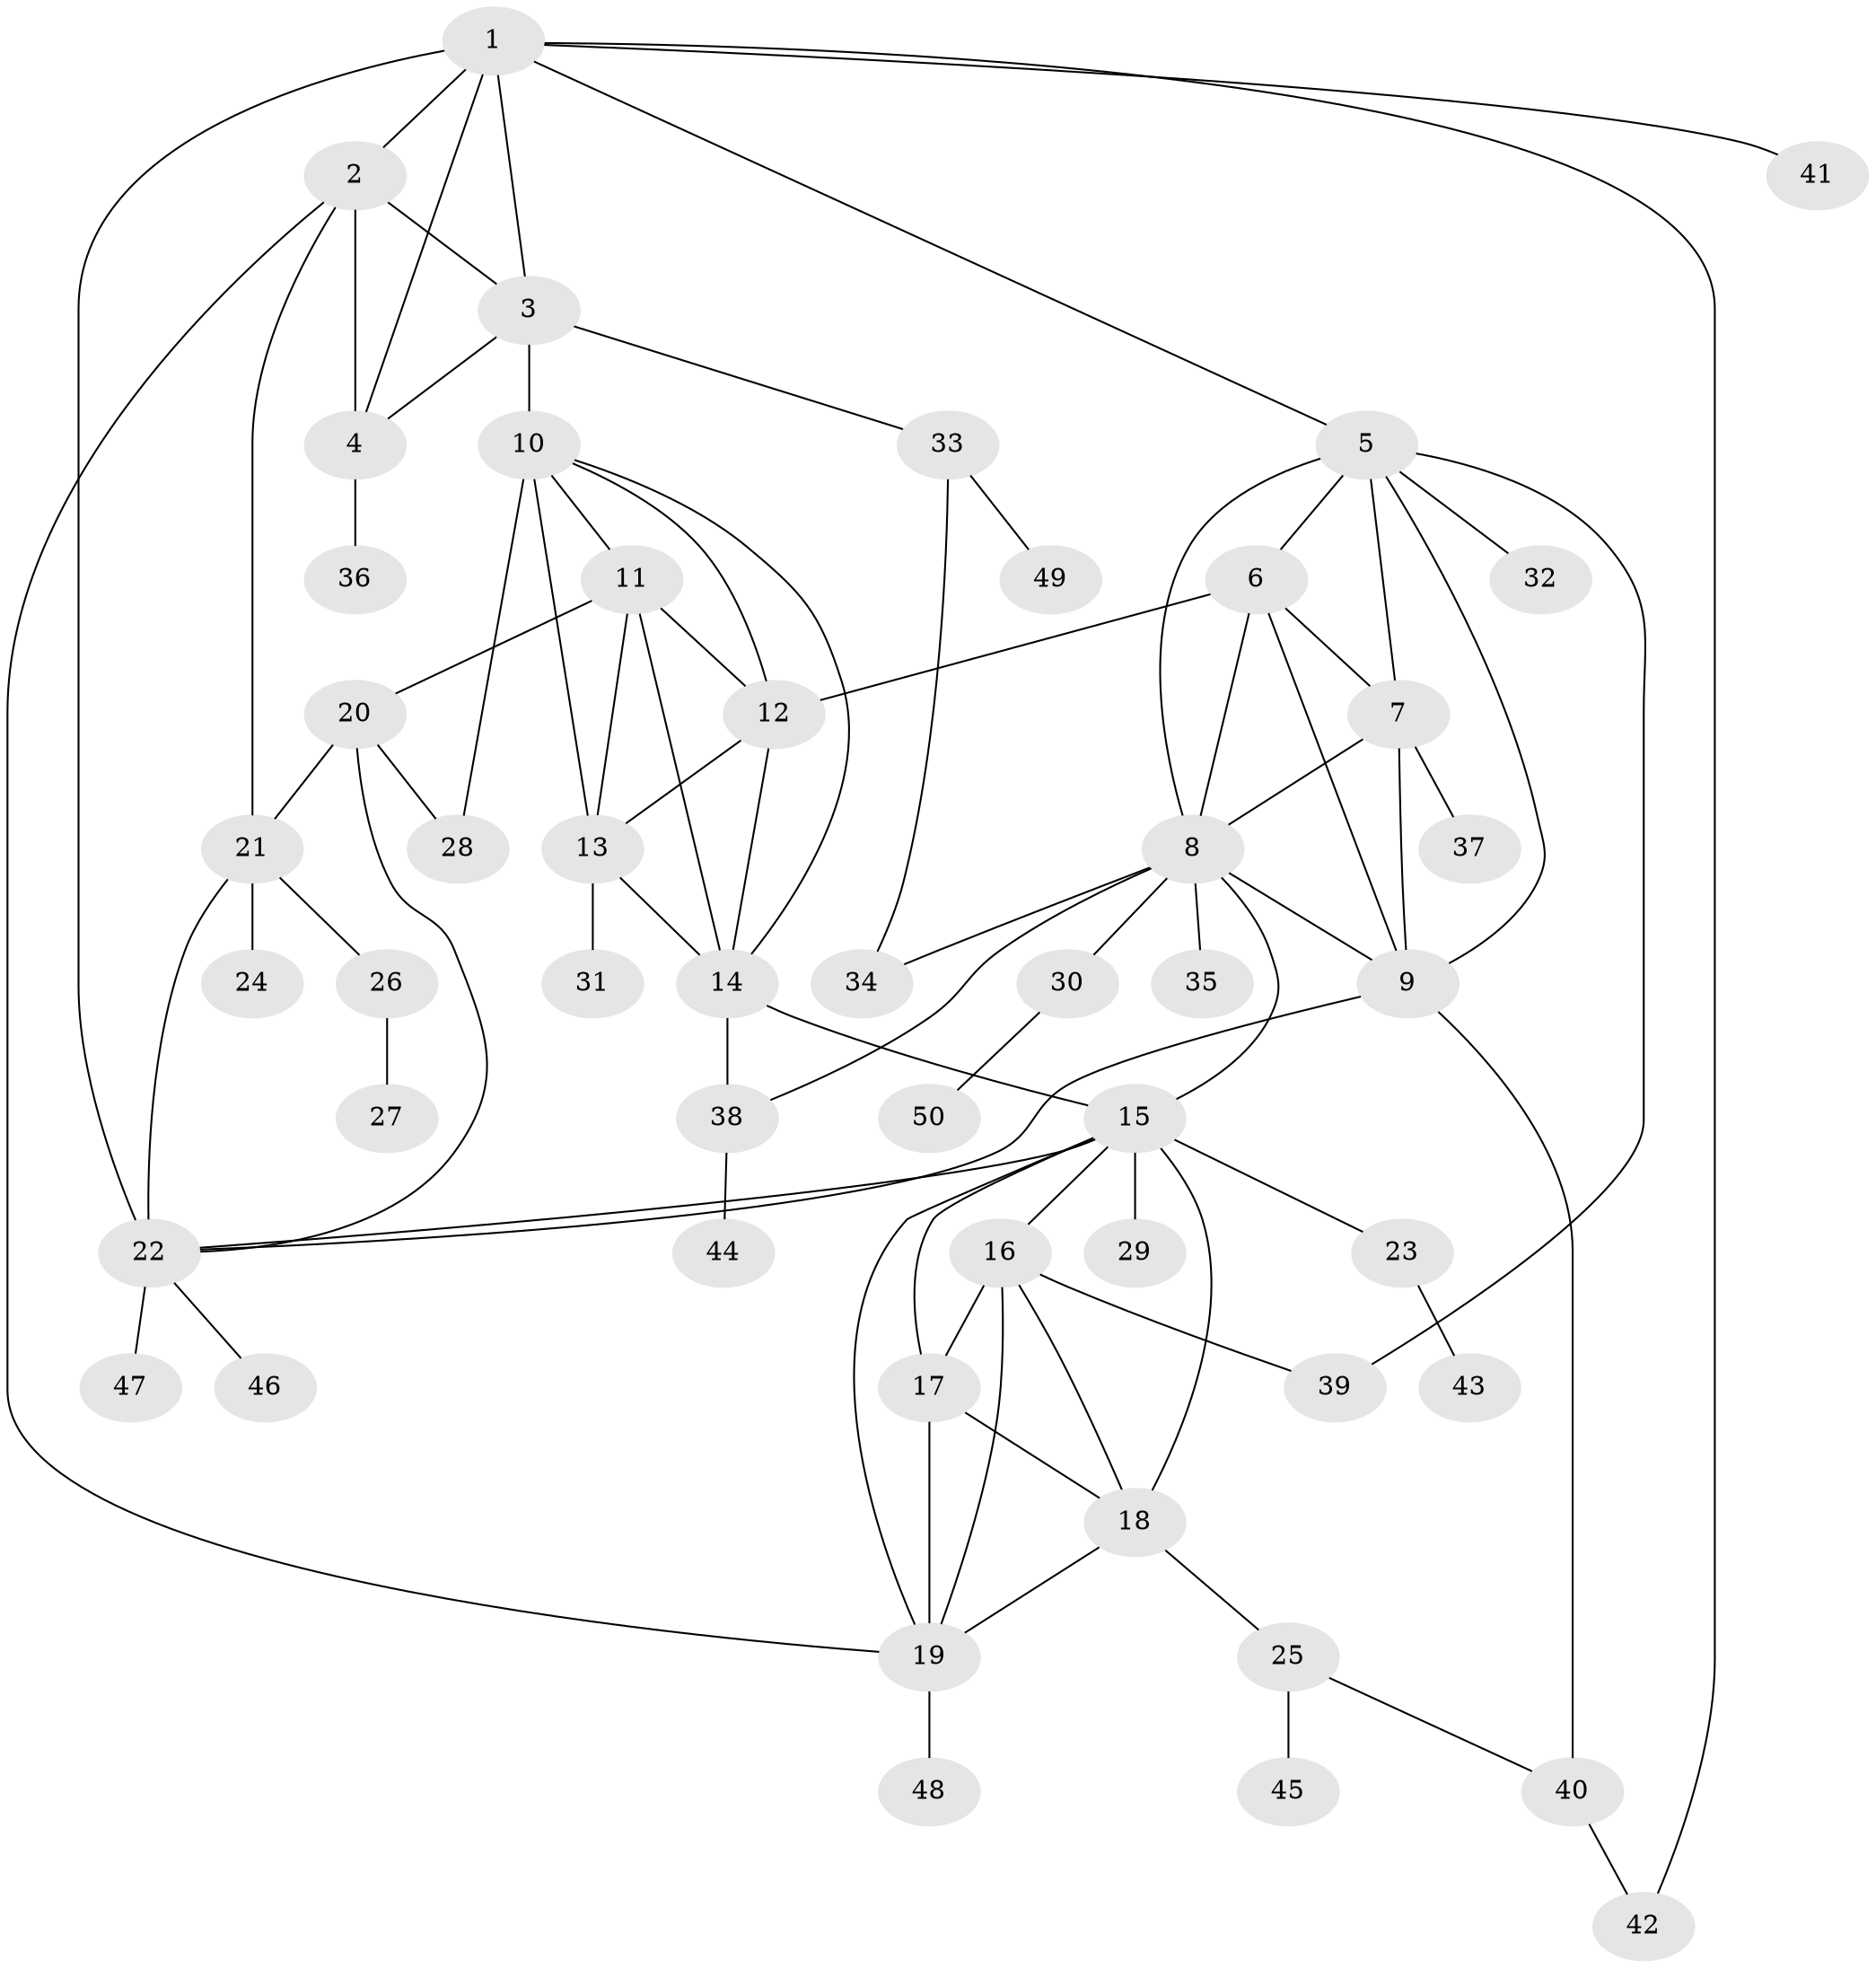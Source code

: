 // original degree distribution, {9: 0.05, 4: 0.03, 7: 0.07, 6: 0.07, 8: 0.01, 16: 0.01, 5: 0.02, 10: 0.01, 1: 0.59, 3: 0.05, 2: 0.09}
// Generated by graph-tools (version 1.1) at 2025/37/03/09/25 02:37:32]
// undirected, 50 vertices, 84 edges
graph export_dot {
graph [start="1"]
  node [color=gray90,style=filled];
  1;
  2;
  3;
  4;
  5;
  6;
  7;
  8;
  9;
  10;
  11;
  12;
  13;
  14;
  15;
  16;
  17;
  18;
  19;
  20;
  21;
  22;
  23;
  24;
  25;
  26;
  27;
  28;
  29;
  30;
  31;
  32;
  33;
  34;
  35;
  36;
  37;
  38;
  39;
  40;
  41;
  42;
  43;
  44;
  45;
  46;
  47;
  48;
  49;
  50;
  1 -- 2 [weight=2.0];
  1 -- 3 [weight=1.0];
  1 -- 4 [weight=1.0];
  1 -- 5 [weight=1.0];
  1 -- 22 [weight=1.0];
  1 -- 41 [weight=1.0];
  1 -- 42 [weight=1.0];
  2 -- 3 [weight=2.0];
  2 -- 4 [weight=2.0];
  2 -- 19 [weight=1.0];
  2 -- 21 [weight=1.0];
  3 -- 4 [weight=1.0];
  3 -- 10 [weight=1.0];
  3 -- 33 [weight=1.0];
  4 -- 36 [weight=2.0];
  5 -- 6 [weight=1.0];
  5 -- 7 [weight=1.0];
  5 -- 8 [weight=1.0];
  5 -- 9 [weight=1.0];
  5 -- 32 [weight=1.0];
  5 -- 39 [weight=1.0];
  6 -- 7 [weight=1.0];
  6 -- 8 [weight=4.0];
  6 -- 9 [weight=1.0];
  6 -- 12 [weight=1.0];
  7 -- 8 [weight=1.0];
  7 -- 9 [weight=1.0];
  7 -- 37 [weight=2.0];
  8 -- 9 [weight=1.0];
  8 -- 15 [weight=1.0];
  8 -- 30 [weight=1.0];
  8 -- 34 [weight=1.0];
  8 -- 35 [weight=1.0];
  8 -- 38 [weight=1.0];
  9 -- 22 [weight=1.0];
  9 -- 40 [weight=1.0];
  10 -- 11 [weight=1.0];
  10 -- 12 [weight=1.0];
  10 -- 13 [weight=1.0];
  10 -- 14 [weight=1.0];
  10 -- 28 [weight=3.0];
  11 -- 12 [weight=1.0];
  11 -- 13 [weight=1.0];
  11 -- 14 [weight=1.0];
  11 -- 20 [weight=1.0];
  12 -- 13 [weight=1.0];
  12 -- 14 [weight=1.0];
  13 -- 14 [weight=1.0];
  13 -- 31 [weight=4.0];
  14 -- 15 [weight=1.0];
  14 -- 38 [weight=1.0];
  15 -- 16 [weight=1.0];
  15 -- 17 [weight=1.0];
  15 -- 18 [weight=1.0];
  15 -- 19 [weight=1.0];
  15 -- 22 [weight=1.0];
  15 -- 23 [weight=1.0];
  15 -- 29 [weight=7.0];
  16 -- 17 [weight=1.0];
  16 -- 18 [weight=1.0];
  16 -- 19 [weight=1.0];
  16 -- 39 [weight=1.0];
  17 -- 18 [weight=1.0];
  17 -- 19 [weight=1.0];
  18 -- 19 [weight=1.0];
  18 -- 25 [weight=1.0];
  19 -- 48 [weight=1.0];
  20 -- 21 [weight=3.0];
  20 -- 22 [weight=1.0];
  20 -- 28 [weight=1.0];
  21 -- 22 [weight=3.0];
  21 -- 24 [weight=2.0];
  21 -- 26 [weight=1.0];
  22 -- 46 [weight=1.0];
  22 -- 47 [weight=1.0];
  23 -- 43 [weight=1.0];
  25 -- 40 [weight=1.0];
  25 -- 45 [weight=1.0];
  26 -- 27 [weight=1.0];
  30 -- 50 [weight=1.0];
  33 -- 34 [weight=1.0];
  33 -- 49 [weight=1.0];
  38 -- 44 [weight=1.0];
  40 -- 42 [weight=1.0];
}
